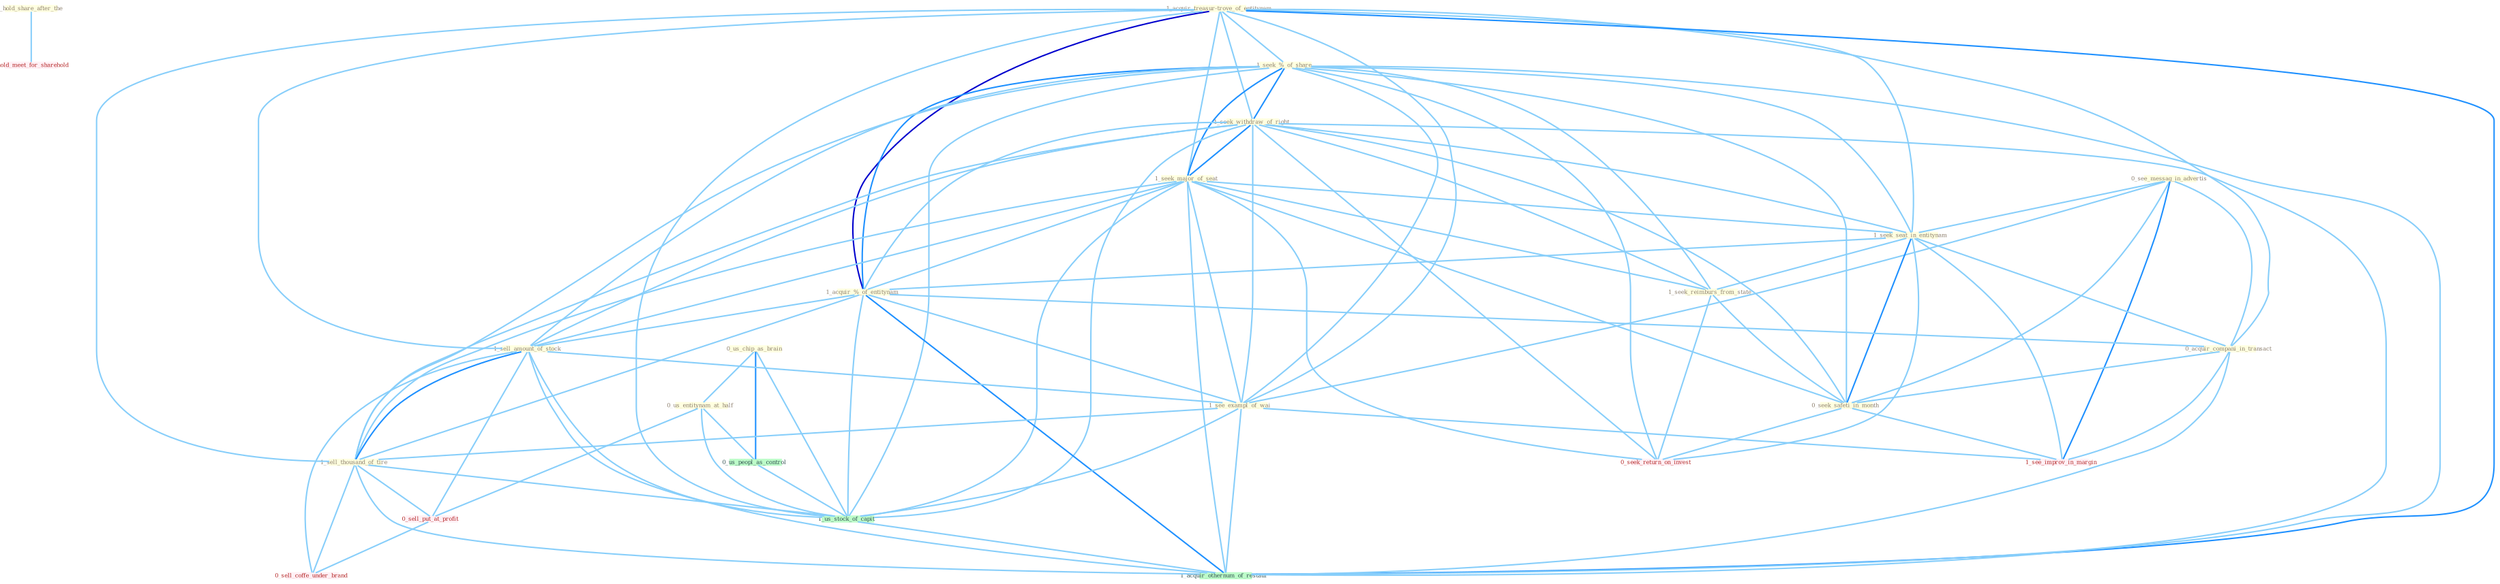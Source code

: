 Graph G{ 
    node
    [shape=polygon,style=filled,width=.5,height=.06,color="#BDFCC9",fixedsize=true,fontsize=4,
    fontcolor="#2f4f4f"];
    {node
    [color="#ffffe0", fontcolor="#8b7d6b"] "0_hold_share_after_the " "1_acquir_treasur-trove_of_entitynam " "0_us_chip_as_brain " "1_seek_%_of_share " "1_seek_withdraw_of_right " "1_seek_major_of_seat " "0_see_messag_in_advertis " "1_seek_seat_in_entitynam " "1_acquir_%_of_entitynam " "0_us_entitynam_at_half " "1_sell_amount_of_stock " "0_acquir_compani_in_transact " "1_seek_reimburs_from_state " "0_seek_safeti_in_month " "1_see_exampl_of_wai " "1_sell_thousand_of_tire "}
{node [color="#fff0f5", fontcolor="#b22222"] "0_sell_put_at_profit " "0_seek_return_on_invest " "1_see_improv_in_margin " "0_sell_coffe_under_brand " "1_hold_meet_for_sharehold "}
edge [color="#B0E2FF"];

	"0_hold_share_after_the " -- "1_hold_meet_for_sharehold " [w="1", color="#87cefa" ];
	"1_acquir_treasur-trove_of_entitynam " -- "1_seek_%_of_share " [w="1", color="#87cefa" ];
	"1_acquir_treasur-trove_of_entitynam " -- "1_seek_withdraw_of_right " [w="1", color="#87cefa" ];
	"1_acquir_treasur-trove_of_entitynam " -- "1_seek_major_of_seat " [w="1", color="#87cefa" ];
	"1_acquir_treasur-trove_of_entitynam " -- "1_seek_seat_in_entitynam " [w="1", color="#87cefa" ];
	"1_acquir_treasur-trove_of_entitynam " -- "1_acquir_%_of_entitynam " [w="3", color="#0000cd" , len=0.6];
	"1_acquir_treasur-trove_of_entitynam " -- "1_sell_amount_of_stock " [w="1", color="#87cefa" ];
	"1_acquir_treasur-trove_of_entitynam " -- "0_acquir_compani_in_transact " [w="1", color="#87cefa" ];
	"1_acquir_treasur-trove_of_entitynam " -- "1_see_exampl_of_wai " [w="1", color="#87cefa" ];
	"1_acquir_treasur-trove_of_entitynam " -- "1_sell_thousand_of_tire " [w="1", color="#87cefa" ];
	"1_acquir_treasur-trove_of_entitynam " -- "1_us_stock_of_capit " [w="1", color="#87cefa" ];
	"1_acquir_treasur-trove_of_entitynam " -- "1_acquir_othernum_of_restaur " [w="2", color="#1e90ff" , len=0.8];
	"0_us_chip_as_brain " -- "0_us_entitynam_at_half " [w="1", color="#87cefa" ];
	"0_us_chip_as_brain " -- "0_us_peopl_as_control " [w="2", color="#1e90ff" , len=0.8];
	"0_us_chip_as_brain " -- "1_us_stock_of_capit " [w="1", color="#87cefa" ];
	"1_seek_%_of_share " -- "1_seek_withdraw_of_right " [w="2", color="#1e90ff" , len=0.8];
	"1_seek_%_of_share " -- "1_seek_major_of_seat " [w="2", color="#1e90ff" , len=0.8];
	"1_seek_%_of_share " -- "1_seek_seat_in_entitynam " [w="1", color="#87cefa" ];
	"1_seek_%_of_share " -- "1_acquir_%_of_entitynam " [w="2", color="#1e90ff" , len=0.8];
	"1_seek_%_of_share " -- "1_sell_amount_of_stock " [w="1", color="#87cefa" ];
	"1_seek_%_of_share " -- "1_seek_reimburs_from_state " [w="1", color="#87cefa" ];
	"1_seek_%_of_share " -- "0_seek_safeti_in_month " [w="1", color="#87cefa" ];
	"1_seek_%_of_share " -- "1_see_exampl_of_wai " [w="1", color="#87cefa" ];
	"1_seek_%_of_share " -- "1_sell_thousand_of_tire " [w="1", color="#87cefa" ];
	"1_seek_%_of_share " -- "0_seek_return_on_invest " [w="1", color="#87cefa" ];
	"1_seek_%_of_share " -- "1_us_stock_of_capit " [w="1", color="#87cefa" ];
	"1_seek_%_of_share " -- "1_acquir_othernum_of_restaur " [w="1", color="#87cefa" ];
	"1_seek_withdraw_of_right " -- "1_seek_major_of_seat " [w="2", color="#1e90ff" , len=0.8];
	"1_seek_withdraw_of_right " -- "1_seek_seat_in_entitynam " [w="1", color="#87cefa" ];
	"1_seek_withdraw_of_right " -- "1_acquir_%_of_entitynam " [w="1", color="#87cefa" ];
	"1_seek_withdraw_of_right " -- "1_sell_amount_of_stock " [w="1", color="#87cefa" ];
	"1_seek_withdraw_of_right " -- "1_seek_reimburs_from_state " [w="1", color="#87cefa" ];
	"1_seek_withdraw_of_right " -- "0_seek_safeti_in_month " [w="1", color="#87cefa" ];
	"1_seek_withdraw_of_right " -- "1_see_exampl_of_wai " [w="1", color="#87cefa" ];
	"1_seek_withdraw_of_right " -- "1_sell_thousand_of_tire " [w="1", color="#87cefa" ];
	"1_seek_withdraw_of_right " -- "0_seek_return_on_invest " [w="1", color="#87cefa" ];
	"1_seek_withdraw_of_right " -- "1_us_stock_of_capit " [w="1", color="#87cefa" ];
	"1_seek_withdraw_of_right " -- "1_acquir_othernum_of_restaur " [w="1", color="#87cefa" ];
	"1_seek_major_of_seat " -- "1_seek_seat_in_entitynam " [w="1", color="#87cefa" ];
	"1_seek_major_of_seat " -- "1_acquir_%_of_entitynam " [w="1", color="#87cefa" ];
	"1_seek_major_of_seat " -- "1_sell_amount_of_stock " [w="1", color="#87cefa" ];
	"1_seek_major_of_seat " -- "1_seek_reimburs_from_state " [w="1", color="#87cefa" ];
	"1_seek_major_of_seat " -- "0_seek_safeti_in_month " [w="1", color="#87cefa" ];
	"1_seek_major_of_seat " -- "1_see_exampl_of_wai " [w="1", color="#87cefa" ];
	"1_seek_major_of_seat " -- "1_sell_thousand_of_tire " [w="1", color="#87cefa" ];
	"1_seek_major_of_seat " -- "0_seek_return_on_invest " [w="1", color="#87cefa" ];
	"1_seek_major_of_seat " -- "1_us_stock_of_capit " [w="1", color="#87cefa" ];
	"1_seek_major_of_seat " -- "1_acquir_othernum_of_restaur " [w="1", color="#87cefa" ];
	"0_see_messag_in_advertis " -- "1_seek_seat_in_entitynam " [w="1", color="#87cefa" ];
	"0_see_messag_in_advertis " -- "0_acquir_compani_in_transact " [w="1", color="#87cefa" ];
	"0_see_messag_in_advertis " -- "0_seek_safeti_in_month " [w="1", color="#87cefa" ];
	"0_see_messag_in_advertis " -- "1_see_exampl_of_wai " [w="1", color="#87cefa" ];
	"0_see_messag_in_advertis " -- "1_see_improv_in_margin " [w="2", color="#1e90ff" , len=0.8];
	"1_seek_seat_in_entitynam " -- "1_acquir_%_of_entitynam " [w="1", color="#87cefa" ];
	"1_seek_seat_in_entitynam " -- "0_acquir_compani_in_transact " [w="1", color="#87cefa" ];
	"1_seek_seat_in_entitynam " -- "1_seek_reimburs_from_state " [w="1", color="#87cefa" ];
	"1_seek_seat_in_entitynam " -- "0_seek_safeti_in_month " [w="2", color="#1e90ff" , len=0.8];
	"1_seek_seat_in_entitynam " -- "0_seek_return_on_invest " [w="1", color="#87cefa" ];
	"1_seek_seat_in_entitynam " -- "1_see_improv_in_margin " [w="1", color="#87cefa" ];
	"1_acquir_%_of_entitynam " -- "1_sell_amount_of_stock " [w="1", color="#87cefa" ];
	"1_acquir_%_of_entitynam " -- "0_acquir_compani_in_transact " [w="1", color="#87cefa" ];
	"1_acquir_%_of_entitynam " -- "1_see_exampl_of_wai " [w="1", color="#87cefa" ];
	"1_acquir_%_of_entitynam " -- "1_sell_thousand_of_tire " [w="1", color="#87cefa" ];
	"1_acquir_%_of_entitynam " -- "1_us_stock_of_capit " [w="1", color="#87cefa" ];
	"1_acquir_%_of_entitynam " -- "1_acquir_othernum_of_restaur " [w="2", color="#1e90ff" , len=0.8];
	"0_us_entitynam_at_half " -- "0_us_peopl_as_control " [w="1", color="#87cefa" ];
	"0_us_entitynam_at_half " -- "0_sell_put_at_profit " [w="1", color="#87cefa" ];
	"0_us_entitynam_at_half " -- "1_us_stock_of_capit " [w="1", color="#87cefa" ];
	"1_sell_amount_of_stock " -- "1_see_exampl_of_wai " [w="1", color="#87cefa" ];
	"1_sell_amount_of_stock " -- "1_sell_thousand_of_tire " [w="2", color="#1e90ff" , len=0.8];
	"1_sell_amount_of_stock " -- "0_sell_put_at_profit " [w="1", color="#87cefa" ];
	"1_sell_amount_of_stock " -- "1_us_stock_of_capit " [w="1", color="#87cefa" ];
	"1_sell_amount_of_stock " -- "0_sell_coffe_under_brand " [w="1", color="#87cefa" ];
	"1_sell_amount_of_stock " -- "1_acquir_othernum_of_restaur " [w="1", color="#87cefa" ];
	"0_acquir_compani_in_transact " -- "0_seek_safeti_in_month " [w="1", color="#87cefa" ];
	"0_acquir_compani_in_transact " -- "1_see_improv_in_margin " [w="1", color="#87cefa" ];
	"0_acquir_compani_in_transact " -- "1_acquir_othernum_of_restaur " [w="1", color="#87cefa" ];
	"1_seek_reimburs_from_state " -- "0_seek_safeti_in_month " [w="1", color="#87cefa" ];
	"1_seek_reimburs_from_state " -- "0_seek_return_on_invest " [w="1", color="#87cefa" ];
	"0_seek_safeti_in_month " -- "0_seek_return_on_invest " [w="1", color="#87cefa" ];
	"0_seek_safeti_in_month " -- "1_see_improv_in_margin " [w="1", color="#87cefa" ];
	"1_see_exampl_of_wai " -- "1_sell_thousand_of_tire " [w="1", color="#87cefa" ];
	"1_see_exampl_of_wai " -- "1_us_stock_of_capit " [w="1", color="#87cefa" ];
	"1_see_exampl_of_wai " -- "1_see_improv_in_margin " [w="1", color="#87cefa" ];
	"1_see_exampl_of_wai " -- "1_acquir_othernum_of_restaur " [w="1", color="#87cefa" ];
	"1_sell_thousand_of_tire " -- "0_sell_put_at_profit " [w="1", color="#87cefa" ];
	"1_sell_thousand_of_tire " -- "1_us_stock_of_capit " [w="1", color="#87cefa" ];
	"1_sell_thousand_of_tire " -- "0_sell_coffe_under_brand " [w="1", color="#87cefa" ];
	"1_sell_thousand_of_tire " -- "1_acquir_othernum_of_restaur " [w="1", color="#87cefa" ];
	"0_us_peopl_as_control " -- "1_us_stock_of_capit " [w="1", color="#87cefa" ];
	"0_sell_put_at_profit " -- "0_sell_coffe_under_brand " [w="1", color="#87cefa" ];
	"1_us_stock_of_capit " -- "1_acquir_othernum_of_restaur " [w="1", color="#87cefa" ];
}